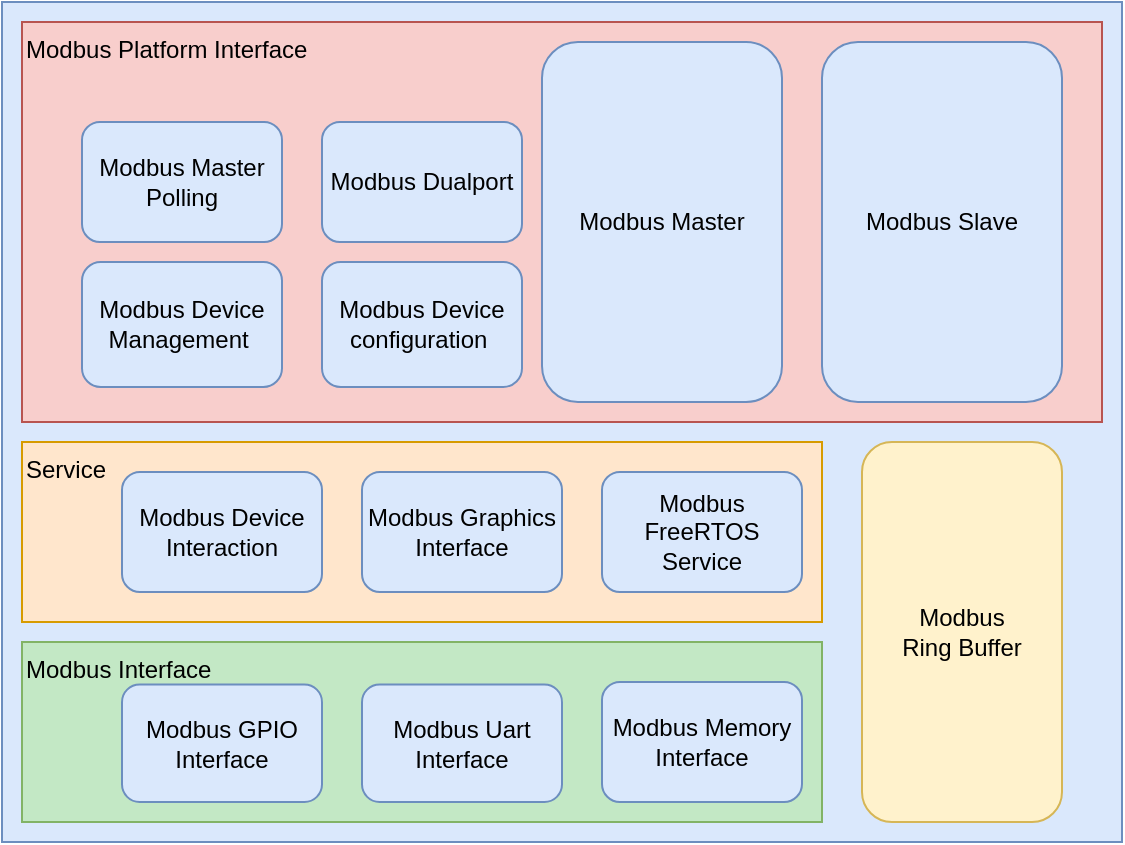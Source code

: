 <mxfile version="20.8.3" type="device"><diagram id="tYTYtQ-k_Q70v7TTK6ef" name="Page-1"><mxGraphModel dx="1434" dy="788" grid="1" gridSize="10" guides="1" tooltips="1" connect="1" arrows="1" fold="1" page="1" pageScale="1" pageWidth="850" pageHeight="1100" math="0" shadow="0"><root><mxCell id="0"/><mxCell id="1" parent="0"/><mxCell id="caCvGGZdK-0zqAbWsQDs-1" value="" style="rounded=0;whiteSpace=wrap;html=1;fillColor=#dae8fc;strokeColor=#6c8ebf;" parent="1" vertex="1"><mxGeometry x="120" y="100" width="560" height="420" as="geometry"/></mxCell><mxCell id="jMhkdEoEt-otj_iED1g6-1" value="Modbus Interface" style="rounded=0;whiteSpace=wrap;html=1;fillColor=#C3E8C5;strokeColor=#82b366;align=left;verticalAlign=top;" parent="1" vertex="1"><mxGeometry x="130" y="420" width="400" height="90" as="geometry"/></mxCell><mxCell id="jMhkdEoEt-otj_iED1g6-2" value="Modbus Uart Interface" style="rounded=1;whiteSpace=wrap;html=1;fillColor=#dae8fc;strokeColor=#6c8ebf;" parent="1" vertex="1"><mxGeometry x="300" y="441.25" width="100" height="58.75" as="geometry"/></mxCell><mxCell id="jMhkdEoEt-otj_iED1g6-3" value="Modbus Memory Interface" style="rounded=1;whiteSpace=wrap;html=1;fillColor=#dae8fc;strokeColor=#6c8ebf;" parent="1" vertex="1"><mxGeometry x="420" y="440" width="100" height="60" as="geometry"/></mxCell><mxCell id="jMhkdEoEt-otj_iED1g6-4" value="Service" style="rounded=0;whiteSpace=wrap;html=1;fillColor=#ffe6cc;align=left;verticalAlign=top;strokeColor=#d79b00;" parent="1" vertex="1"><mxGeometry x="130" y="320" width="400" height="90" as="geometry"/></mxCell><mxCell id="jMhkdEoEt-otj_iED1g6-6" value="Modbus Platform Interface" style="rounded=0;whiteSpace=wrap;html=1;fillColor=#f8cecc;strokeColor=#b85450;align=left;verticalAlign=top;" parent="1" vertex="1"><mxGeometry x="130" y="110" width="540" height="200" as="geometry"/></mxCell><mxCell id="caCvGGZdK-0zqAbWsQDs-3" value="Modbus Device configuration&amp;nbsp;" style="rounded=1;whiteSpace=wrap;html=1;fillColor=#dae8fc;strokeColor=#6c8ebf;" parent="1" vertex="1"><mxGeometry x="280" y="230" width="100" height="62.5" as="geometry"/></mxCell><mxCell id="caCvGGZdK-0zqAbWsQDs-4" value="Modbus Master&lt;br&gt;" style="rounded=1;whiteSpace=wrap;html=1;fillColor=#dae8fc;strokeColor=#6c8ebf;" parent="1" vertex="1"><mxGeometry x="390" y="120" width="120" height="180" as="geometry"/></mxCell><mxCell id="jMhkdEoEt-otj_iED1g6-11" value="Modbus GPIO Interface" style="rounded=1;whiteSpace=wrap;html=1;fillColor=#dae8fc;strokeColor=#6c8ebf;" parent="1" vertex="1"><mxGeometry x="180" y="441.25" width="100" height="58.75" as="geometry"/></mxCell><mxCell id="jMhkdEoEt-otj_iED1g6-12" value="Modbus Slave" style="rounded=1;whiteSpace=wrap;html=1;fillColor=#dae8fc;strokeColor=#6c8ebf;" parent="1" vertex="1"><mxGeometry x="530" y="120" width="120" height="180" as="geometry"/></mxCell><mxCell id="jMhkdEoEt-otj_iED1g6-13" value="Modbus Device&lt;br&gt;Interaction" style="rounded=1;whiteSpace=wrap;html=1;fillColor=#dae8fc;strokeColor=#6c8ebf;" parent="1" vertex="1"><mxGeometry x="180" y="335" width="100" height="60" as="geometry"/></mxCell><mxCell id="jMhkdEoEt-otj_iED1g6-15" value="Modbus Graphics Interface" style="rounded=1;whiteSpace=wrap;html=1;fillColor=#dae8fc;strokeColor=#6c8ebf;" parent="1" vertex="1"><mxGeometry x="300" y="335" width="100" height="60" as="geometry"/></mxCell><mxCell id="jMhkdEoEt-otj_iED1g6-16" value="Modbus FreeRTOS Service" style="rounded=1;whiteSpace=wrap;html=1;fillColor=#dae8fc;strokeColor=#6c8ebf;" parent="1" vertex="1"><mxGeometry x="420" y="335" width="100" height="60" as="geometry"/></mxCell><mxCell id="jMhkdEoEt-otj_iED1g6-17" value="Modbus&lt;br style=&quot;border-color: var(--border-color);&quot;&gt;Ring Buffer" style="rounded=1;whiteSpace=wrap;html=1;fillColor=#fff2cc;strokeColor=#d6b656;" parent="1" vertex="1"><mxGeometry x="550" y="320" width="100" height="190" as="geometry"/></mxCell><mxCell id="jMhkdEoEt-otj_iED1g6-18" value="Modbus Dualport" style="rounded=1;whiteSpace=wrap;html=1;fillColor=#dae8fc;strokeColor=#6c8ebf;" parent="1" vertex="1"><mxGeometry x="280" y="160" width="100" height="60" as="geometry"/></mxCell><mxCell id="jMhkdEoEt-otj_iED1g6-20" value="Modbus Device Management&amp;nbsp;" style="rounded=1;whiteSpace=wrap;html=1;fillColor=#dae8fc;strokeColor=#6c8ebf;" parent="1" vertex="1"><mxGeometry x="160" y="230" width="100" height="62.5" as="geometry"/></mxCell><mxCell id="jMhkdEoEt-otj_iED1g6-22" value="Modbus Master Polling" style="rounded=1;whiteSpace=wrap;html=1;fillColor=#dae8fc;strokeColor=#6c8ebf;" parent="1" vertex="1"><mxGeometry x="160" y="160" width="100" height="60" as="geometry"/></mxCell></root></mxGraphModel></diagram></mxfile>